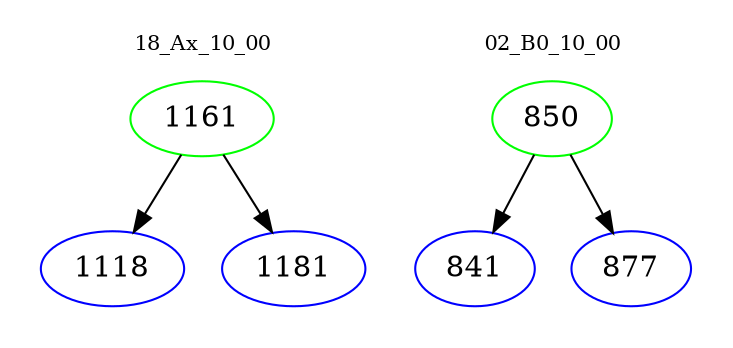 digraph{
subgraph cluster_0 {
color = white
label = "18_Ax_10_00";
fontsize=10;
T0_1161 [label="1161", color="green"]
T0_1161 -> T0_1118 [color="black"]
T0_1118 [label="1118", color="blue"]
T0_1161 -> T0_1181 [color="black"]
T0_1181 [label="1181", color="blue"]
}
subgraph cluster_1 {
color = white
label = "02_B0_10_00";
fontsize=10;
T1_850 [label="850", color="green"]
T1_850 -> T1_841 [color="black"]
T1_841 [label="841", color="blue"]
T1_850 -> T1_877 [color="black"]
T1_877 [label="877", color="blue"]
}
}
